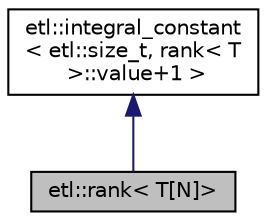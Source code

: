 digraph "etl::rank&lt; T[N]&gt;"
{
  edge [fontname="Helvetica",fontsize="10",labelfontname="Helvetica",labelfontsize="10"];
  node [fontname="Helvetica",fontsize="10",shape=record];
  Node2 [label="etl::rank\< T[N]\>",height=0.2,width=0.4,color="black", fillcolor="grey75", style="filled", fontcolor="black"];
  Node3 -> Node2 [dir="back",color="midnightblue",fontsize="10",style="solid",fontname="Helvetica"];
  Node3 [label="etl::integral_constant\l\< etl::size_t, rank\< T\l \>::value+1 \>",height=0.2,width=0.4,color="black", fillcolor="white", style="filled",URL="$structetl_1_1integral__constant.html"];
}
